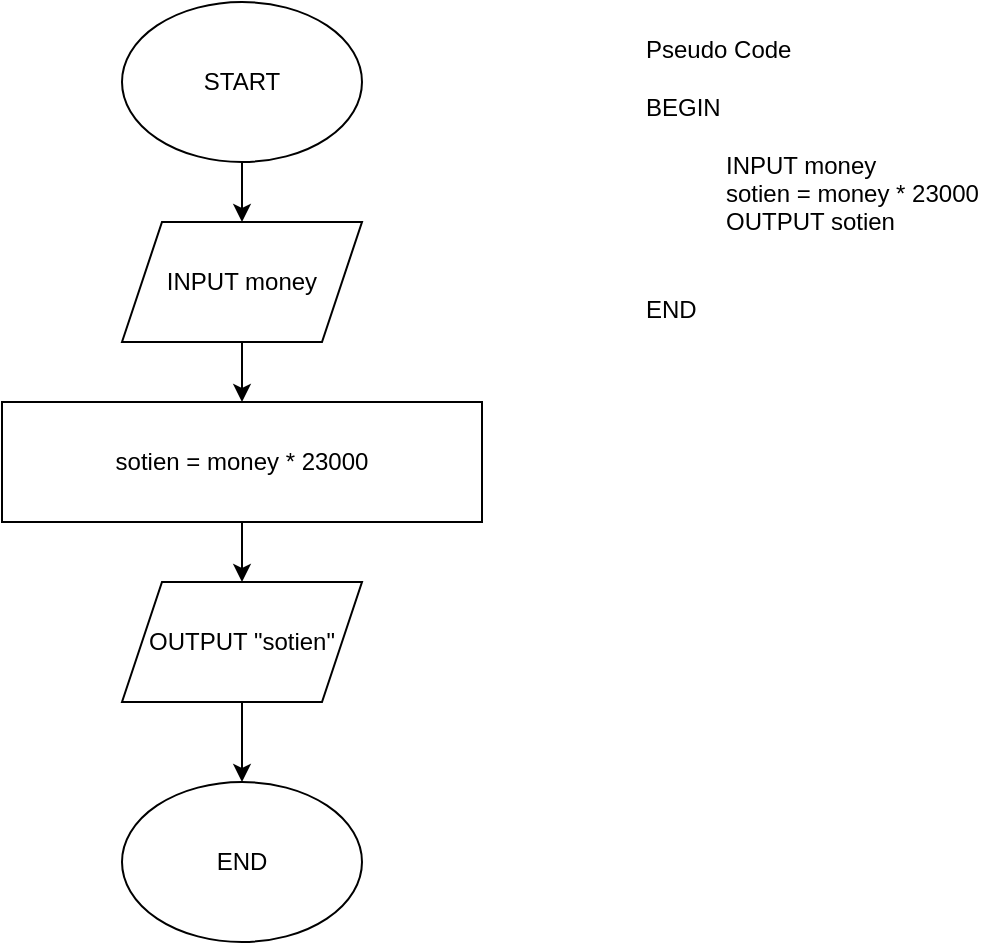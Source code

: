 <mxfile version="13.10.4" type="device"><diagram id="63ogQ5X-fnygA7OkvVoS" name="Page-1"><mxGraphModel dx="868" dy="1558" grid="1" gridSize="10" guides="1" tooltips="1" connect="1" arrows="1" fold="1" page="1" pageScale="1" pageWidth="850" pageHeight="1100" math="0" shadow="0"><root><mxCell id="0"/><mxCell id="1" parent="0"/><mxCell id="sUD4bgh46ZLo7VlVmMBV-8" value="" style="edgeStyle=orthogonalEdgeStyle;rounded=0;orthogonalLoop=1;jettySize=auto;html=1;" edge="1" parent="1" source="sUD4bgh46ZLo7VlVmMBV-3" target="sUD4bgh46ZLo7VlVmMBV-5"><mxGeometry relative="1" as="geometry"/></mxCell><mxCell id="sUD4bgh46ZLo7VlVmMBV-3" value="START" style="ellipse;whiteSpace=wrap;html=1;" vertex="1" parent="1"><mxGeometry x="140" y="-1070" width="120" height="80" as="geometry"/></mxCell><mxCell id="sUD4bgh46ZLo7VlVmMBV-4" value="END" style="ellipse;whiteSpace=wrap;html=1;" vertex="1" parent="1"><mxGeometry x="140" y="-680" width="120" height="80" as="geometry"/></mxCell><mxCell id="sUD4bgh46ZLo7VlVmMBV-9" value="" style="edgeStyle=orthogonalEdgeStyle;rounded=0;orthogonalLoop=1;jettySize=auto;html=1;" edge="1" parent="1" source="sUD4bgh46ZLo7VlVmMBV-5" target="sUD4bgh46ZLo7VlVmMBV-6"><mxGeometry relative="1" as="geometry"/></mxCell><mxCell id="sUD4bgh46ZLo7VlVmMBV-5" value="INPUT money" style="shape=parallelogram;perimeter=parallelogramPerimeter;whiteSpace=wrap;html=1;fixedSize=1;" vertex="1" parent="1"><mxGeometry x="140" y="-960" width="120" height="60" as="geometry"/></mxCell><mxCell id="sUD4bgh46ZLo7VlVmMBV-12" value="" style="edgeStyle=orthogonalEdgeStyle;rounded=0;orthogonalLoop=1;jettySize=auto;html=1;" edge="1" parent="1" source="sUD4bgh46ZLo7VlVmMBV-6" target="sUD4bgh46ZLo7VlVmMBV-11"><mxGeometry relative="1" as="geometry"/></mxCell><mxCell id="sUD4bgh46ZLo7VlVmMBV-6" value="sotien = money * 23000" style="rounded=0;whiteSpace=wrap;html=1;" vertex="1" parent="1"><mxGeometry x="80" y="-870" width="240" height="60" as="geometry"/></mxCell><mxCell id="sUD4bgh46ZLo7VlVmMBV-13" value="" style="edgeStyle=orthogonalEdgeStyle;rounded=0;orthogonalLoop=1;jettySize=auto;html=1;" edge="1" parent="1" source="sUD4bgh46ZLo7VlVmMBV-11" target="sUD4bgh46ZLo7VlVmMBV-4"><mxGeometry relative="1" as="geometry"/></mxCell><mxCell id="sUD4bgh46ZLo7VlVmMBV-11" value="OUTPUT &quot;sotien&quot;" style="shape=parallelogram;perimeter=parallelogramPerimeter;whiteSpace=wrap;html=1;fixedSize=1;" vertex="1" parent="1"><mxGeometry x="140" y="-780" width="120" height="60" as="geometry"/></mxCell><mxCell id="sUD4bgh46ZLo7VlVmMBV-15" value="Pseudo Code&lt;br&gt;&lt;br&gt;BEGIN&lt;br&gt;&lt;br&gt;&lt;blockquote style=&quot;margin: 0 0 0 40px ; border: none ; padding: 0px&quot;&gt;INPUT money&lt;br&gt;sotien = money * 23000&lt;br&gt;OUTPUT sotien&lt;/blockquote&gt;&lt;br&gt;&lt;br&gt;END" style="text;html=1;strokeColor=none;fillColor=none;align=left;verticalAlign=top;whiteSpace=wrap;rounded=0;" vertex="1" parent="1"><mxGeometry x="400" y="-1060" width="180" height="190" as="geometry"/></mxCell></root></mxGraphModel></diagram></mxfile>